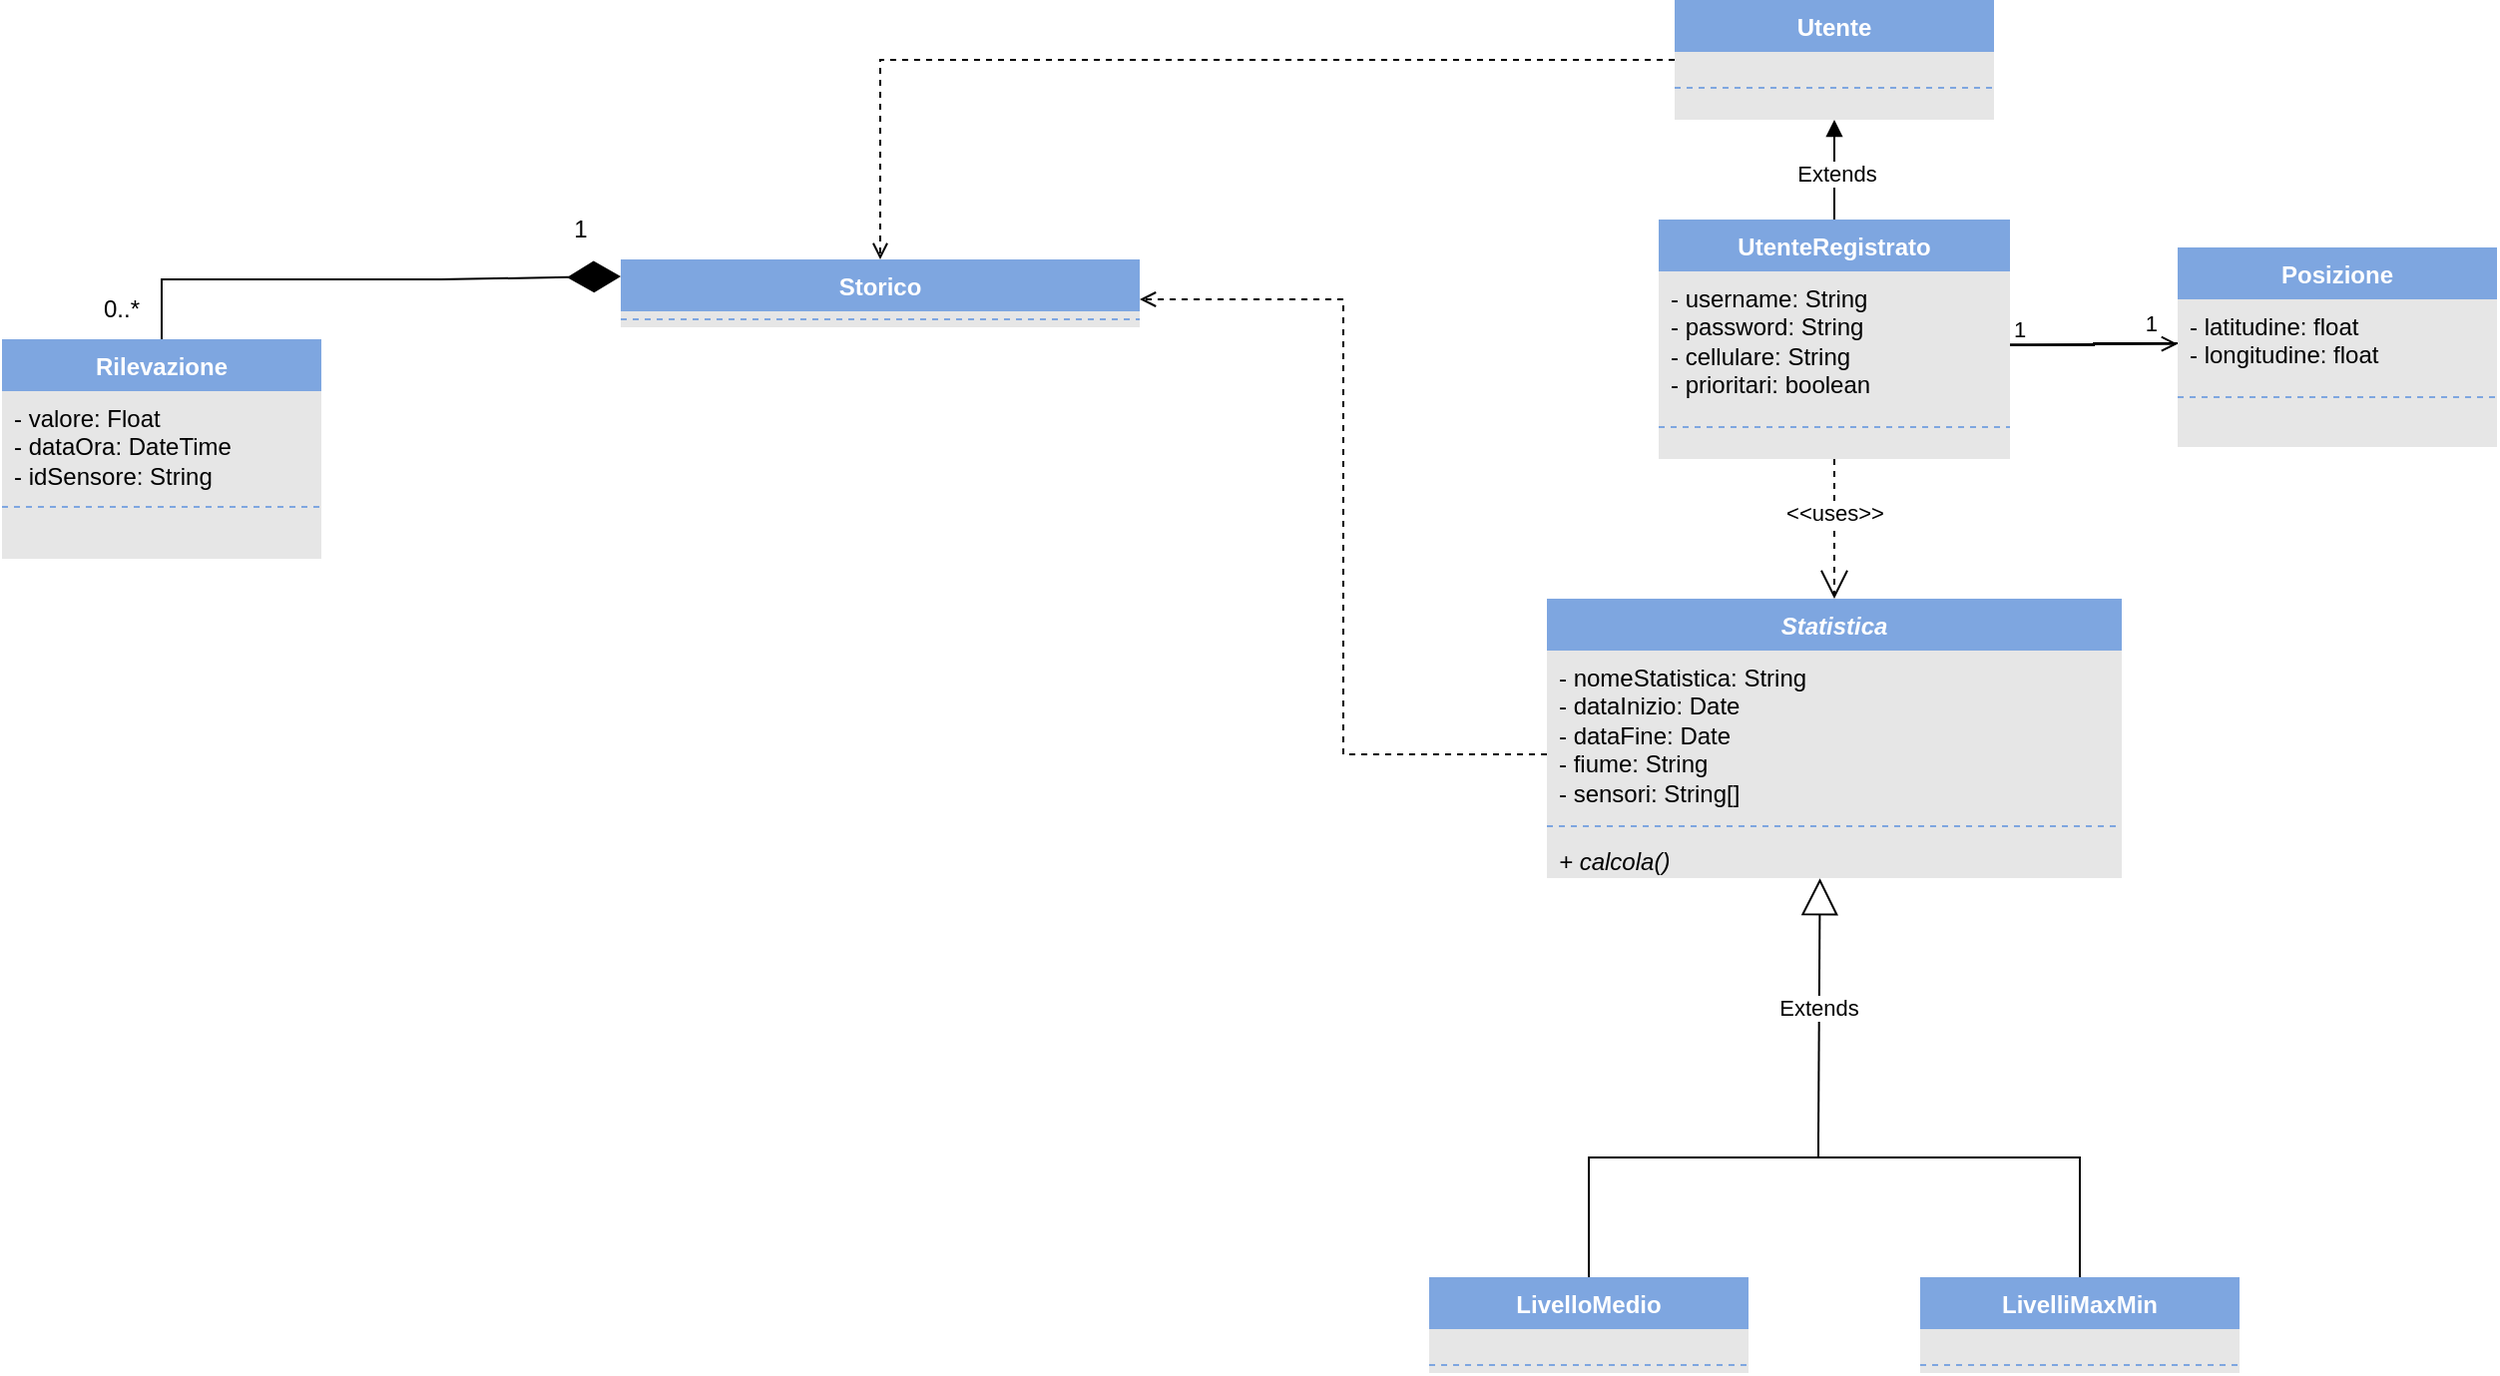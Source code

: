 <mxfile version="27.1.6">
  <diagram name="Pagina-1" id="wJOhGbkmjoxHLYDANczE">
    <mxGraphModel dx="2021" dy="1103" grid="1" gridSize="10" guides="1" tooltips="1" connect="1" arrows="1" fold="1" page="1" pageScale="1" pageWidth="827" pageHeight="1169" math="0" shadow="0">
      <root>
        <mxCell id="0" />
        <mxCell id="1" parent="0" />
        <mxCell id="E-5v2TKGbrNrk4kBcRAY-96" style="edgeStyle=orthogonalEdgeStyle;rounded=0;orthogonalLoop=1;jettySize=auto;html=1;entryX=0.5;entryY=0;entryDx=0;entryDy=0;endArrow=open;endFill=0;dashed=1;" edge="1" parent="1" source="E-5v2TKGbrNrk4kBcRAY-97" target="E-5v2TKGbrNrk4kBcRAY-118">
          <mxGeometry relative="1" as="geometry" />
        </mxCell>
        <mxCell id="E-5v2TKGbrNrk4kBcRAY-97" value="Utente" style="swimlane;fontStyle=1;align=center;verticalAlign=top;childLayout=stackLayout;horizontal=1;startSize=26;horizontalStack=0;resizeParent=1;resizeParentMax=0;resizeLast=0;collapsible=1;marginBottom=0;whiteSpace=wrap;html=1;fillColor=#7EA6E0;swimlaneFillColor=#E6E6E6;fontColor=#FFFFFF;strokeColor=none;" vertex="1" parent="1">
          <mxGeometry x="968" y="650" width="160" height="60" as="geometry" />
        </mxCell>
        <mxCell id="E-5v2TKGbrNrk4kBcRAY-98" style="line;strokeWidth=1;fillColor=none;align=left;verticalAlign=middle;spacingTop=-1;spacingLeft=3;spacingRight=3;rotatable=0;labelPosition=right;points=[];portConstraint=eastwest;strokeColor=none;dashed=1;" vertex="1" parent="E-5v2TKGbrNrk4kBcRAY-97">
          <mxGeometry y="26" width="160" height="14" as="geometry" />
        </mxCell>
        <mxCell id="E-5v2TKGbrNrk4kBcRAY-99" value="" style="line;strokeWidth=1;fillColor=none;align=left;verticalAlign=middle;spacingTop=-1;spacingLeft=3;spacingRight=3;rotatable=0;labelPosition=right;points=[];portConstraint=eastwest;strokeColor=#7EA6E0;dashed=1;" vertex="1" parent="E-5v2TKGbrNrk4kBcRAY-97">
          <mxGeometry y="40" width="160" height="8" as="geometry" />
        </mxCell>
        <mxCell id="E-5v2TKGbrNrk4kBcRAY-100" style="line;strokeWidth=1;fillColor=none;align=left;verticalAlign=middle;spacingTop=-1;spacingLeft=3;spacingRight=3;rotatable=0;labelPosition=right;points=[];portConstraint=eastwest;strokeColor=none;dashed=1;" vertex="1" parent="E-5v2TKGbrNrk4kBcRAY-97">
          <mxGeometry y="48" width="160" height="12" as="geometry" />
        </mxCell>
        <mxCell id="E-5v2TKGbrNrk4kBcRAY-101" value="" style="html=1;verticalAlign=bottom;endArrow=block;curved=0;rounded=0;entryX=0.5;entryY=1;entryDx=0;entryDy=0;exitX=0.5;exitY=0;exitDx=0;exitDy=0;" edge="1" parent="1" source="E-5v2TKGbrNrk4kBcRAY-102" target="E-5v2TKGbrNrk4kBcRAY-97">
          <mxGeometry width="80" relative="1" as="geometry">
            <mxPoint x="904" y="890" as="sourcePoint" />
            <mxPoint x="1020" y="860" as="targetPoint" />
          </mxGeometry>
        </mxCell>
        <mxCell id="E-5v2TKGbrNrk4kBcRAY-156" value="Extends" style="edgeLabel;html=1;align=center;verticalAlign=middle;resizable=0;points=[];" vertex="1" connectable="0" parent="E-5v2TKGbrNrk4kBcRAY-101">
          <mxGeometry x="-0.078" y="-1" relative="1" as="geometry">
            <mxPoint as="offset" />
          </mxGeometry>
        </mxCell>
        <mxCell id="E-5v2TKGbrNrk4kBcRAY-102" value="UtenteRegistrato" style="swimlane;fontStyle=1;align=center;verticalAlign=top;childLayout=stackLayout;horizontal=1;startSize=26;horizontalStack=0;resizeParent=1;resizeParentMax=0;resizeLast=0;collapsible=1;marginBottom=0;whiteSpace=wrap;html=1;fillColor=#7EA6E0;swimlaneFillColor=#E6E6E6;fontColor=#FFFFFF;strokeColor=none;" vertex="1" parent="1">
          <mxGeometry x="960" y="760" width="176" height="120" as="geometry" />
        </mxCell>
        <mxCell id="E-5v2TKGbrNrk4kBcRAY-103" value="- username: String&lt;div&gt;- password: String&lt;/div&gt;&lt;div&gt;- cellulare: String&lt;/div&gt;&lt;div&gt;- prioritari: boolean&lt;/div&gt;" style="text;strokeColor=none;fillColor=none;align=left;verticalAlign=top;spacingLeft=4;spacingRight=4;overflow=hidden;rotatable=0;points=[[0,0.5],[1,0.5]];portConstraint=eastwest;whiteSpace=wrap;html=1;" vertex="1" parent="E-5v2TKGbrNrk4kBcRAY-102">
          <mxGeometry y="26" width="176" height="74" as="geometry" />
        </mxCell>
        <mxCell id="E-5v2TKGbrNrk4kBcRAY-104" style="line;strokeWidth=1;fillColor=none;align=left;verticalAlign=middle;spacingTop=-1;spacingLeft=3;spacingRight=3;rotatable=0;labelPosition=right;points=[];portConstraint=eastwest;strokeColor=#7EA6E0;dashed=1;" vertex="1" parent="E-5v2TKGbrNrk4kBcRAY-102">
          <mxGeometry y="100" width="176" height="8" as="geometry" />
        </mxCell>
        <mxCell id="E-5v2TKGbrNrk4kBcRAY-105" value="" style="line;strokeWidth=1;fillColor=none;align=left;verticalAlign=middle;spacingTop=-1;spacingLeft=3;spacingRight=3;rotatable=0;labelPosition=right;points=[];portConstraint=eastwest;strokeColor=none;dashed=1;" vertex="1" parent="E-5v2TKGbrNrk4kBcRAY-102">
          <mxGeometry y="108" width="176" height="12" as="geometry" />
        </mxCell>
        <mxCell id="E-5v2TKGbrNrk4kBcRAY-106" value="" style="endArrow=none;html=1;edgeStyle=orthogonalEdgeStyle;rounded=0;exitX=1;exitY=0.5;exitDx=0;exitDy=0;entryX=0;entryY=0.5;entryDx=0;entryDy=0;" edge="1" parent="1" source="E-5v2TKGbrNrk4kBcRAY-103" target="E-5v2TKGbrNrk4kBcRAY-110">
          <mxGeometry relative="1" as="geometry">
            <mxPoint x="1030" y="900" as="sourcePoint" />
            <mxPoint x="1090" y="893" as="targetPoint" />
          </mxGeometry>
        </mxCell>
        <mxCell id="E-5v2TKGbrNrk4kBcRAY-107" value="1" style="edgeLabel;resizable=0;html=1;align=left;verticalAlign=bottom;" connectable="0" vertex="1" parent="E-5v2TKGbrNrk4kBcRAY-106">
          <mxGeometry x="-1" relative="1" as="geometry" />
        </mxCell>
        <mxCell id="E-5v2TKGbrNrk4kBcRAY-108" value="1" style="edgeLabel;resizable=0;html=1;align=right;verticalAlign=bottom;" connectable="0" vertex="1" parent="E-5v2TKGbrNrk4kBcRAY-106">
          <mxGeometry x="1" relative="1" as="geometry">
            <mxPoint x="-10" y="-2" as="offset" />
          </mxGeometry>
        </mxCell>
        <mxCell id="E-5v2TKGbrNrk4kBcRAY-109" value="Posizione" style="swimlane;fontStyle=1;align=center;verticalAlign=top;childLayout=stackLayout;horizontal=1;startSize=26;horizontalStack=0;resizeParent=1;resizeParentMax=0;resizeLast=0;collapsible=1;marginBottom=0;whiteSpace=wrap;html=1;fillColor=#7EA6E0;swimlaneFillColor=#E6E6E6;fontColor=#FFFFFF;strokeColor=none;" vertex="1" parent="1">
          <mxGeometry x="1220" y="774" width="160" height="100" as="geometry" />
        </mxCell>
        <mxCell id="E-5v2TKGbrNrk4kBcRAY-110" value="- latitudine: float&lt;div&gt;- longitudine: float&lt;/div&gt;" style="text;strokeColor=none;fillColor=none;align=left;verticalAlign=top;spacingLeft=4;spacingRight=4;overflow=hidden;rotatable=0;points=[[0,0.5],[1,0.5]];portConstraint=eastwest;whiteSpace=wrap;html=1;" vertex="1" parent="E-5v2TKGbrNrk4kBcRAY-109">
          <mxGeometry y="26" width="160" height="44" as="geometry" />
        </mxCell>
        <mxCell id="E-5v2TKGbrNrk4kBcRAY-111" value="" style="line;strokeWidth=1;fillColor=none;align=left;verticalAlign=middle;spacingTop=-1;spacingLeft=3;spacingRight=3;rotatable=0;labelPosition=right;points=[];portConstraint=eastwest;strokeColor=#7EA6E0;dashed=1;" vertex="1" parent="E-5v2TKGbrNrk4kBcRAY-109">
          <mxGeometry y="70" width="160" height="10" as="geometry" />
        </mxCell>
        <mxCell id="E-5v2TKGbrNrk4kBcRAY-112" style="line;strokeWidth=1;fillColor=none;align=left;verticalAlign=middle;spacingTop=-1;spacingLeft=3;spacingRight=3;rotatable=0;labelPosition=right;points=[];portConstraint=eastwest;strokeColor=none;dashed=1;" vertex="1" parent="E-5v2TKGbrNrk4kBcRAY-109">
          <mxGeometry y="80" width="160" height="20" as="geometry" />
        </mxCell>
        <mxCell id="E-5v2TKGbrNrk4kBcRAY-113" value="" style="endArrow=open;endSize=12;html=1;rounded=0;exitX=0.5;exitY=1;exitDx=0;exitDy=0;entryX=0.5;entryY=0;entryDx=0;entryDy=0;dashed=1;" edge="1" parent="1" source="E-5v2TKGbrNrk4kBcRAY-102" target="E-5v2TKGbrNrk4kBcRAY-114">
          <mxGeometry width="160" relative="1" as="geometry">
            <mxPoint x="664" y="990" as="sourcePoint" />
            <mxPoint x="824" y="990" as="targetPoint" />
          </mxGeometry>
        </mxCell>
        <mxCell id="E-5v2TKGbrNrk4kBcRAY-155" value="&amp;lt;&amp;lt;uses&amp;gt;&amp;gt;" style="edgeLabel;html=1;align=center;verticalAlign=middle;resizable=0;points=[];" vertex="1" connectable="0" parent="E-5v2TKGbrNrk4kBcRAY-113">
          <mxGeometry x="-0.25" relative="1" as="geometry">
            <mxPoint as="offset" />
          </mxGeometry>
        </mxCell>
        <mxCell id="E-5v2TKGbrNrk4kBcRAY-114" value="&lt;i&gt;Statistica&lt;/i&gt;" style="swimlane;fontStyle=1;align=center;verticalAlign=top;childLayout=stackLayout;horizontal=1;startSize=26;horizontalStack=0;resizeParent=1;resizeParentMax=0;resizeLast=0;collapsible=1;marginBottom=0;whiteSpace=wrap;html=1;fillColor=#7EA6E0;swimlaneFillColor=#E6E6E6;fontColor=#FFFFFF;strokeColor=none;" vertex="1" parent="1">
          <mxGeometry x="904" y="950" width="288" height="140" as="geometry" />
        </mxCell>
        <mxCell id="E-5v2TKGbrNrk4kBcRAY-115" value="- nomeStatistica: String&lt;div&gt;- dataInizio: Date&lt;/div&gt;&lt;div&gt;- dataFine: Date&lt;/div&gt;&lt;div&gt;- fiume: String&lt;/div&gt;&lt;div&gt;- sensori: String[]&lt;/div&gt;" style="text;strokeColor=none;fillColor=none;align=left;verticalAlign=top;spacingLeft=4;spacingRight=4;overflow=hidden;rotatable=0;points=[[0,0.5],[1,0.5]];portConstraint=eastwest;whiteSpace=wrap;html=1;" vertex="1" parent="E-5v2TKGbrNrk4kBcRAY-114">
          <mxGeometry y="26" width="288" height="84" as="geometry" />
        </mxCell>
        <mxCell id="E-5v2TKGbrNrk4kBcRAY-116" value="" style="line;strokeWidth=1;fillColor=none;align=left;verticalAlign=middle;spacingTop=-1;spacingLeft=3;spacingRight=3;rotatable=0;labelPosition=right;points=[];portConstraint=eastwest;strokeColor=#7EA6E0;dashed=1;" vertex="1" parent="E-5v2TKGbrNrk4kBcRAY-114">
          <mxGeometry y="110" width="288" height="8" as="geometry" />
        </mxCell>
        <mxCell id="E-5v2TKGbrNrk4kBcRAY-117" value="&lt;div&gt;&lt;i style=&quot;background-color: transparent; color: light-dark(rgb(0, 0, 0), rgb(255, 255, 255));&quot;&gt;+ calcola()&lt;/i&gt;&lt;/div&gt;&lt;div&gt;&lt;i&gt;&lt;br&gt;&lt;/i&gt;&lt;/div&gt;" style="text;strokeColor=none;fillColor=none;align=left;verticalAlign=top;spacingLeft=4;spacingRight=4;overflow=hidden;rotatable=0;points=[[0,0.5],[1,0.5]];portConstraint=eastwest;whiteSpace=wrap;html=1;" vertex="1" parent="E-5v2TKGbrNrk4kBcRAY-114">
          <mxGeometry y="118" width="288" height="22" as="geometry" />
        </mxCell>
        <mxCell id="E-5v2TKGbrNrk4kBcRAY-118" value="Storico" style="swimlane;fontStyle=1;align=center;verticalAlign=top;childLayout=stackLayout;horizontal=1;startSize=26;horizontalStack=0;resizeParent=1;resizeParentMax=0;resizeLast=0;collapsible=1;marginBottom=0;whiteSpace=wrap;html=1;fillColor=#7EA6E0;swimlaneFillColor=#E6E6E6;fontColor=#FFFFFF;strokeColor=none;" vertex="1" parent="1">
          <mxGeometry x="440" y="780" width="260" height="34" as="geometry" />
        </mxCell>
        <mxCell id="E-5v2TKGbrNrk4kBcRAY-120" value="" style="line;strokeWidth=1;fillColor=none;align=left;verticalAlign=middle;spacingTop=-1;spacingLeft=3;spacingRight=3;rotatable=0;labelPosition=right;points=[];portConstraint=eastwest;strokeColor=#7EA6E0;dashed=1;" vertex="1" parent="E-5v2TKGbrNrk4kBcRAY-118">
          <mxGeometry y="26" width="260" height="8" as="geometry" />
        </mxCell>
        <mxCell id="E-5v2TKGbrNrk4kBcRAY-122" value="Rilevazione" style="swimlane;fontStyle=1;align=center;verticalAlign=top;childLayout=stackLayout;horizontal=1;startSize=26;horizontalStack=0;resizeParent=1;resizeParentMax=0;resizeLast=0;collapsible=1;marginBottom=0;whiteSpace=wrap;html=1;fillColor=#7EA6E0;swimlaneFillColor=#E6E6E6;fontColor=#FFFFFF;strokeColor=none;" vertex="1" parent="1">
          <mxGeometry x="130" y="820" width="160" height="110" as="geometry" />
        </mxCell>
        <mxCell id="E-5v2TKGbrNrk4kBcRAY-123" value="- valore: Float&lt;div&gt;- dataOra: DateTime&lt;/div&gt;&lt;div&gt;- idSensore: String&lt;/div&gt;" style="text;strokeColor=none;fillColor=none;align=left;verticalAlign=top;spacingLeft=4;spacingRight=4;overflow=hidden;rotatable=0;points=[[0,0.5],[1,0.5]];portConstraint=eastwest;whiteSpace=wrap;html=1;" vertex="1" parent="E-5v2TKGbrNrk4kBcRAY-122">
          <mxGeometry y="26" width="160" height="54" as="geometry" />
        </mxCell>
        <mxCell id="E-5v2TKGbrNrk4kBcRAY-124" style="line;strokeWidth=1;fillColor=none;align=left;verticalAlign=middle;spacingTop=-1;spacingLeft=3;spacingRight=3;rotatable=0;labelPosition=right;points=[];portConstraint=eastwest;strokeColor=#7EA6E0;dashed=1;" vertex="1" parent="E-5v2TKGbrNrk4kBcRAY-122">
          <mxGeometry y="80" width="160" height="8" as="geometry" />
        </mxCell>
        <mxCell id="E-5v2TKGbrNrk4kBcRAY-125" value="" style="line;strokeWidth=1;fillColor=none;align=left;verticalAlign=middle;spacingTop=-1;spacingLeft=3;spacingRight=3;rotatable=0;labelPosition=right;points=[];portConstraint=eastwest;strokeColor=none;dashed=1;" vertex="1" parent="E-5v2TKGbrNrk4kBcRAY-122">
          <mxGeometry y="88" width="160" height="22" as="geometry" />
        </mxCell>
        <mxCell id="E-5v2TKGbrNrk4kBcRAY-126" value="" style="endArrow=diamondThin;endFill=1;endSize=24;html=1;rounded=0;exitX=0.5;exitY=0;exitDx=0;exitDy=0;entryX=0;entryY=0.25;entryDx=0;entryDy=0;" edge="1" parent="1" source="E-5v2TKGbrNrk4kBcRAY-122" target="E-5v2TKGbrNrk4kBcRAY-118">
          <mxGeometry width="160" relative="1" as="geometry">
            <mxPoint x="79.22" y="650" as="sourcePoint" />
            <mxPoint x="440" y="796" as="targetPoint" />
            <Array as="points">
              <mxPoint x="210" y="790" />
              <mxPoint x="350" y="790" />
            </Array>
          </mxGeometry>
        </mxCell>
        <mxCell id="E-5v2TKGbrNrk4kBcRAY-127" style="edgeStyle=orthogonalEdgeStyle;rounded=0;orthogonalLoop=1;jettySize=auto;html=1;endArrow=none;startFill=0;" edge="1" parent="1" source="E-5v2TKGbrNrk4kBcRAY-128">
          <mxGeometry relative="1" as="geometry">
            <mxPoint x="1040" y="1220" as="targetPoint" />
            <Array as="points">
              <mxPoint x="925" y="1230" />
              <mxPoint x="1040" y="1230" />
            </Array>
          </mxGeometry>
        </mxCell>
        <mxCell id="E-5v2TKGbrNrk4kBcRAY-128" value="LivelloMedio" style="swimlane;fontStyle=1;align=center;verticalAlign=top;childLayout=stackLayout;horizontal=1;startSize=26;horizontalStack=0;resizeParent=1;resizeParentMax=0;resizeLast=0;collapsible=1;marginBottom=0;whiteSpace=wrap;html=1;fillColor=#7EA6E0;swimlaneFillColor=#E6E6E6;fontColor=#FFFFFF;strokeColor=none;" vertex="1" parent="1">
          <mxGeometry x="845" y="1290" width="160" height="48" as="geometry" />
        </mxCell>
        <mxCell id="E-5v2TKGbrNrk4kBcRAY-129" value="" style="line;strokeWidth=1;fillColor=none;align=left;verticalAlign=middle;spacingTop=-1;spacingLeft=3;spacingRight=3;rotatable=0;labelPosition=right;points=[];portConstraint=eastwest;strokeColor=none;dashed=1;" vertex="1" parent="E-5v2TKGbrNrk4kBcRAY-128">
          <mxGeometry y="26" width="160" height="14" as="geometry" />
        </mxCell>
        <mxCell id="E-5v2TKGbrNrk4kBcRAY-130" style="line;strokeWidth=1;fillColor=none;align=left;verticalAlign=middle;spacingTop=-1;spacingLeft=3;spacingRight=3;rotatable=0;labelPosition=right;points=[];portConstraint=eastwest;strokeColor=#7EA6E0;dashed=1;" vertex="1" parent="E-5v2TKGbrNrk4kBcRAY-128">
          <mxGeometry y="40" width="160" height="8" as="geometry" />
        </mxCell>
        <mxCell id="E-5v2TKGbrNrk4kBcRAY-132" style="edgeStyle=orthogonalEdgeStyle;rounded=0;orthogonalLoop=1;jettySize=auto;html=1;endArrow=none;startFill=0;" edge="1" parent="1" source="E-5v2TKGbrNrk4kBcRAY-133">
          <mxGeometry relative="1" as="geometry">
            <mxPoint x="1040" y="1230" as="targetPoint" />
            <Array as="points">
              <mxPoint x="1171" y="1230" />
            </Array>
          </mxGeometry>
        </mxCell>
        <mxCell id="E-5v2TKGbrNrk4kBcRAY-133" value="LivelliMaxMin" style="swimlane;fontStyle=1;align=center;verticalAlign=top;childLayout=stackLayout;horizontal=1;startSize=26;horizontalStack=0;resizeParent=1;resizeParentMax=0;resizeLast=0;collapsible=1;marginBottom=0;whiteSpace=wrap;html=1;fillColor=#7EA6E0;swimlaneFillColor=#E6E6E6;fontColor=#FFFFFF;strokeColor=none;" vertex="1" parent="1">
          <mxGeometry x="1091" y="1290" width="160" height="48" as="geometry" />
        </mxCell>
        <mxCell id="E-5v2TKGbrNrk4kBcRAY-134" value="" style="line;strokeWidth=1;fillColor=none;align=left;verticalAlign=middle;spacingTop=-1;spacingLeft=3;spacingRight=3;rotatable=0;labelPosition=right;points=[];portConstraint=eastwest;strokeColor=none;dashed=1;" vertex="1" parent="E-5v2TKGbrNrk4kBcRAY-133">
          <mxGeometry y="26" width="160" height="14" as="geometry" />
        </mxCell>
        <mxCell id="E-5v2TKGbrNrk4kBcRAY-135" style="line;strokeWidth=1;fillColor=none;align=left;verticalAlign=middle;spacingTop=-1;spacingLeft=3;spacingRight=3;rotatable=0;labelPosition=right;points=[];portConstraint=eastwest;strokeColor=#7EA6E0;dashed=1;" vertex="1" parent="E-5v2TKGbrNrk4kBcRAY-133">
          <mxGeometry y="40" width="160" height="8" as="geometry" />
        </mxCell>
        <mxCell id="E-5v2TKGbrNrk4kBcRAY-137" style="edgeStyle=orthogonalEdgeStyle;rounded=0;orthogonalLoop=1;jettySize=auto;html=1;endArrow=open;endFill=0;dashed=1;" edge="1" parent="1" source="E-5v2TKGbrNrk4kBcRAY-115">
          <mxGeometry relative="1" as="geometry">
            <Array as="points">
              <mxPoint x="802" y="1028" />
              <mxPoint x="802" y="800" />
              <mxPoint x="700" y="800" />
            </Array>
            <mxPoint x="700" y="800" as="targetPoint" />
          </mxGeometry>
        </mxCell>
        <mxCell id="E-5v2TKGbrNrk4kBcRAY-139" value="0..*" style="text;strokeColor=none;align=center;fillColor=none;html=1;verticalAlign=middle;whiteSpace=wrap;rounded=0;" vertex="1" parent="1">
          <mxGeometry x="160" y="790" width="60" height="30" as="geometry" />
        </mxCell>
        <mxCell id="E-5v2TKGbrNrk4kBcRAY-142" value="" style="rounded=0;orthogonalLoop=1;jettySize=auto;html=1;endArrow=open;startFill=0;endFill=0;" edge="1" parent="1" source="E-5v2TKGbrNrk4kBcRAY-103" target="E-5v2TKGbrNrk4kBcRAY-110">
          <mxGeometry relative="1" as="geometry" />
        </mxCell>
        <mxCell id="E-5v2TKGbrNrk4kBcRAY-144" value="Extends" style="endArrow=block;endSize=16;endFill=0;html=1;rounded=0;entryX=0.475;entryY=1.005;entryDx=0;entryDy=0;entryPerimeter=0;" edge="1" parent="1" target="E-5v2TKGbrNrk4kBcRAY-117">
          <mxGeometry width="160" relative="1" as="geometry">
            <mxPoint x="1040" y="1220" as="sourcePoint" />
            <mxPoint x="1040" y="1260" as="targetPoint" />
          </mxGeometry>
        </mxCell>
        <mxCell id="E-5v2TKGbrNrk4kBcRAY-154" value="1" style="text;strokeColor=none;align=center;fillColor=none;html=1;verticalAlign=middle;whiteSpace=wrap;rounded=0;" vertex="1" parent="1">
          <mxGeometry x="390" y="750" width="60" height="30" as="geometry" />
        </mxCell>
      </root>
    </mxGraphModel>
  </diagram>
</mxfile>
